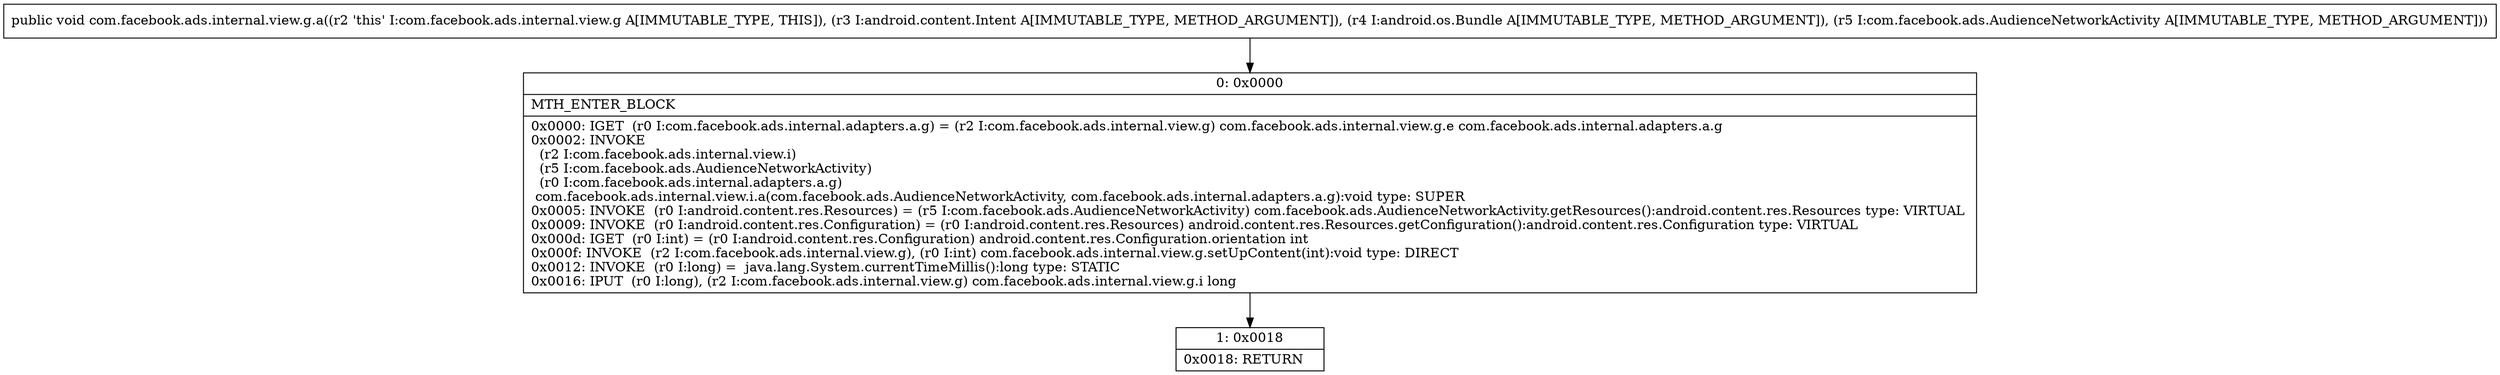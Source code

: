 digraph "CFG forcom.facebook.ads.internal.view.g.a(Landroid\/content\/Intent;Landroid\/os\/Bundle;Lcom\/facebook\/ads\/AudienceNetworkActivity;)V" {
Node_0 [shape=record,label="{0\:\ 0x0000|MTH_ENTER_BLOCK\l|0x0000: IGET  (r0 I:com.facebook.ads.internal.adapters.a.g) = (r2 I:com.facebook.ads.internal.view.g) com.facebook.ads.internal.view.g.e com.facebook.ads.internal.adapters.a.g \l0x0002: INVOKE  \l  (r2 I:com.facebook.ads.internal.view.i)\l  (r5 I:com.facebook.ads.AudienceNetworkActivity)\l  (r0 I:com.facebook.ads.internal.adapters.a.g)\l com.facebook.ads.internal.view.i.a(com.facebook.ads.AudienceNetworkActivity, com.facebook.ads.internal.adapters.a.g):void type: SUPER \l0x0005: INVOKE  (r0 I:android.content.res.Resources) = (r5 I:com.facebook.ads.AudienceNetworkActivity) com.facebook.ads.AudienceNetworkActivity.getResources():android.content.res.Resources type: VIRTUAL \l0x0009: INVOKE  (r0 I:android.content.res.Configuration) = (r0 I:android.content.res.Resources) android.content.res.Resources.getConfiguration():android.content.res.Configuration type: VIRTUAL \l0x000d: IGET  (r0 I:int) = (r0 I:android.content.res.Configuration) android.content.res.Configuration.orientation int \l0x000f: INVOKE  (r2 I:com.facebook.ads.internal.view.g), (r0 I:int) com.facebook.ads.internal.view.g.setUpContent(int):void type: DIRECT \l0x0012: INVOKE  (r0 I:long) =  java.lang.System.currentTimeMillis():long type: STATIC \l0x0016: IPUT  (r0 I:long), (r2 I:com.facebook.ads.internal.view.g) com.facebook.ads.internal.view.g.i long \l}"];
Node_1 [shape=record,label="{1\:\ 0x0018|0x0018: RETURN   \l}"];
MethodNode[shape=record,label="{public void com.facebook.ads.internal.view.g.a((r2 'this' I:com.facebook.ads.internal.view.g A[IMMUTABLE_TYPE, THIS]), (r3 I:android.content.Intent A[IMMUTABLE_TYPE, METHOD_ARGUMENT]), (r4 I:android.os.Bundle A[IMMUTABLE_TYPE, METHOD_ARGUMENT]), (r5 I:com.facebook.ads.AudienceNetworkActivity A[IMMUTABLE_TYPE, METHOD_ARGUMENT])) }"];
MethodNode -> Node_0;
Node_0 -> Node_1;
}

